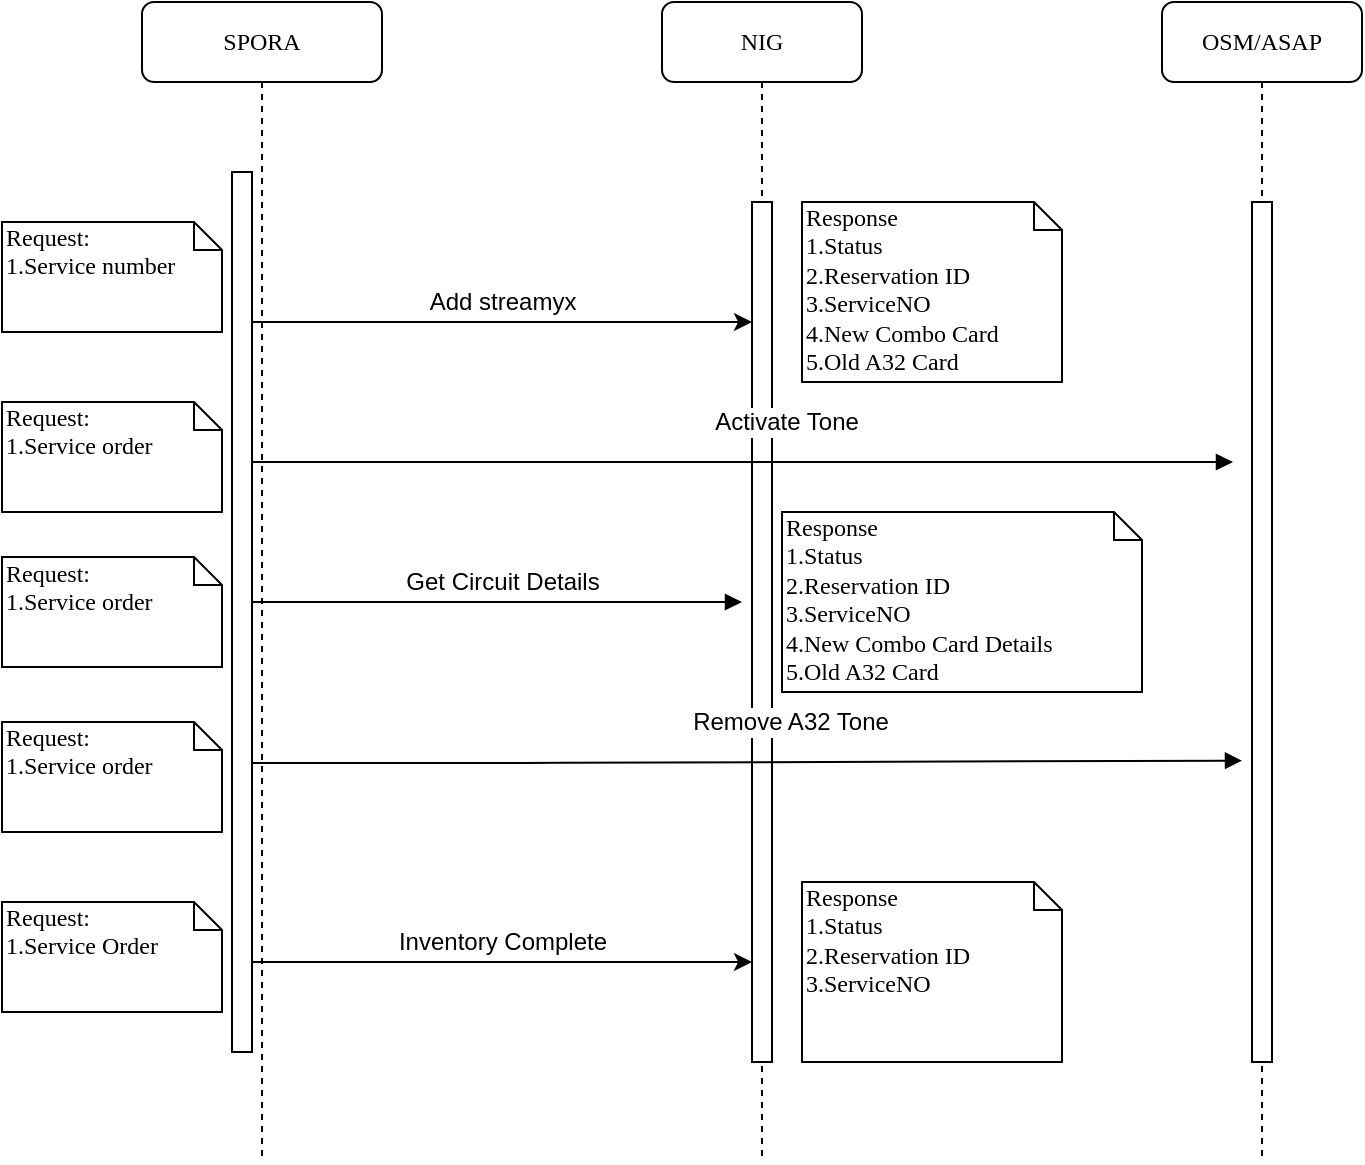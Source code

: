 <mxfile version="15.7.0" type="github">
  <diagram name="Page-1" id="13e1069c-82ec-6db2-03f1-153e76fe0fe0">
    <mxGraphModel dx="2062" dy="794" grid="1" gridSize="10" guides="1" tooltips="1" connect="1" arrows="1" fold="1" page="1" pageScale="1" pageWidth="1100" pageHeight="850" background="none" math="0" shadow="0">
      <root>
        <mxCell id="0" />
        <mxCell id="1" parent="0" />
        <mxCell id="7baba1c4bc27f4b0-2" value="NIG" style="shape=umlLifeline;perimeter=lifelinePerimeter;whiteSpace=wrap;html=1;container=1;collapsible=0;recursiveResize=0;outlineConnect=0;rounded=1;shadow=0;comic=0;labelBackgroundColor=none;strokeWidth=1;fontFamily=Verdana;fontSize=12;align=center;" parent="1" vertex="1">
          <mxGeometry x="510" y="80" width="100" height="580" as="geometry" />
        </mxCell>
        <mxCell id="7baba1c4bc27f4b0-10" value="" style="html=1;points=[];perimeter=orthogonalPerimeter;rounded=0;shadow=0;comic=0;labelBackgroundColor=none;strokeWidth=1;fontFamily=Verdana;fontSize=12;align=center;" parent="7baba1c4bc27f4b0-2" vertex="1">
          <mxGeometry x="45" y="100" width="10" height="430" as="geometry" />
        </mxCell>
        <mxCell id="_iOlRguKoxTa1Bor_IQQ-11" value="" style="html=1;verticalAlign=bottom;endArrow=block;labelBackgroundColor=none;fontFamily=Verdana;fontSize=12;" edge="1" parent="7baba1c4bc27f4b0-2">
          <mxGeometry relative="1" as="geometry">
            <mxPoint x="-205" y="230" as="sourcePoint" />
            <mxPoint x="285.5" y="230" as="targetPoint" />
            <Array as="points">
              <mxPoint x="-44.5" y="230" />
            </Array>
          </mxGeometry>
        </mxCell>
        <mxCell id="_iOlRguKoxTa1Bor_IQQ-12" value="Activate Tone" style="edgeLabel;html=1;align=center;verticalAlign=middle;resizable=0;points=[];fontSize=12;" vertex="1" connectable="0" parent="_iOlRguKoxTa1Bor_IQQ-11">
          <mxGeometry x="0.151" y="-2" relative="1" as="geometry">
            <mxPoint x="-16" y="-22" as="offset" />
          </mxGeometry>
        </mxCell>
        <mxCell id="_iOlRguKoxTa1Bor_IQQ-20" value="" style="html=1;verticalAlign=bottom;endArrow=block;labelBackgroundColor=none;fontFamily=Verdana;fontSize=12;" edge="1" parent="7baba1c4bc27f4b0-2">
          <mxGeometry relative="1" as="geometry">
            <mxPoint x="-205" y="300" as="sourcePoint" />
            <mxPoint x="40" y="300" as="targetPoint" />
            <Array as="points">
              <mxPoint x="-44.5" y="300" />
            </Array>
          </mxGeometry>
        </mxCell>
        <mxCell id="_iOlRguKoxTa1Bor_IQQ-21" value="Get Circuit Details" style="edgeLabel;html=1;align=center;verticalAlign=middle;resizable=0;points=[];fontSize=12;" vertex="1" connectable="0" parent="_iOlRguKoxTa1Bor_IQQ-20">
          <mxGeometry x="0.151" y="-2" relative="1" as="geometry">
            <mxPoint x="-16" y="-12" as="offset" />
          </mxGeometry>
        </mxCell>
        <mxCell id="_iOlRguKoxTa1Bor_IQQ-9" value="" style="html=1;verticalAlign=bottom;endArrow=block;labelBackgroundColor=none;fontFamily=Verdana;fontSize=12;entryX=-0.5;entryY=0.602;entryDx=0;entryDy=0;entryPerimeter=0;" edge="1" parent="7baba1c4bc27f4b0-2">
          <mxGeometry relative="1" as="geometry">
            <mxPoint x="-205" y="380.46" as="sourcePoint" />
            <mxPoint x="290" y="379.32" as="targetPoint" />
            <Array as="points">
              <mxPoint x="-60" y="380.46" />
            </Array>
          </mxGeometry>
        </mxCell>
        <mxCell id="_iOlRguKoxTa1Bor_IQQ-10" value="Remove A32 Tone" style="edgeLabel;html=1;align=center;verticalAlign=middle;resizable=0;points=[];fontSize=12;" vertex="1" connectable="0" parent="_iOlRguKoxTa1Bor_IQQ-9">
          <mxGeometry x="0.151" y="-2" relative="1" as="geometry">
            <mxPoint x="-16" y="-22" as="offset" />
          </mxGeometry>
        </mxCell>
        <mxCell id="7baba1c4bc27f4b0-8" value="SPORA" style="shape=umlLifeline;perimeter=lifelinePerimeter;whiteSpace=wrap;html=1;container=1;collapsible=0;recursiveResize=0;outlineConnect=0;rounded=1;shadow=0;comic=0;labelBackgroundColor=none;strokeWidth=1;fontFamily=Verdana;fontSize=12;align=center;" parent="1" vertex="1">
          <mxGeometry x="250" y="80" width="120" height="580" as="geometry" />
        </mxCell>
        <mxCell id="7baba1c4bc27f4b0-9" value="" style="html=1;points=[];perimeter=orthogonalPerimeter;rounded=0;shadow=0;comic=0;labelBackgroundColor=none;strokeWidth=1;fontFamily=Verdana;fontSize=12;align=center;" parent="7baba1c4bc27f4b0-8" vertex="1">
          <mxGeometry x="45" y="85" width="10" height="440" as="geometry" />
        </mxCell>
        <mxCell id="_iOlRguKoxTa1Bor_IQQ-22" value="Request:&lt;br&gt;1.Service order" style="shape=note;whiteSpace=wrap;html=1;size=14;verticalAlign=top;align=left;spacingTop=-6;rounded=0;shadow=0;comic=0;labelBackgroundColor=none;strokeWidth=1;fontFamily=Verdana;fontSize=12" vertex="1" parent="7baba1c4bc27f4b0-8">
          <mxGeometry x="-70" y="200" width="110" height="55" as="geometry" />
        </mxCell>
        <mxCell id="_iOlRguKoxTa1Bor_IQQ-23" value="Request:&lt;br&gt;1.Service order" style="shape=note;whiteSpace=wrap;html=1;size=14;verticalAlign=top;align=left;spacingTop=-6;rounded=0;shadow=0;comic=0;labelBackgroundColor=none;strokeWidth=1;fontFamily=Verdana;fontSize=12" vertex="1" parent="7baba1c4bc27f4b0-8">
          <mxGeometry x="-70" y="277.5" width="110" height="55" as="geometry" />
        </mxCell>
        <mxCell id="_iOlRguKoxTa1Bor_IQQ-25" value="Request:&lt;br&gt;1.Service order" style="shape=note;whiteSpace=wrap;html=1;size=14;verticalAlign=top;align=left;spacingTop=-6;rounded=0;shadow=0;comic=0;labelBackgroundColor=none;strokeWidth=1;fontFamily=Verdana;fontSize=12" vertex="1" parent="7baba1c4bc27f4b0-8">
          <mxGeometry x="-70" y="360" width="110" height="55" as="geometry" />
        </mxCell>
        <mxCell id="_iOlRguKoxTa1Bor_IQQ-5" value="" style="endArrow=classic;html=1;rounded=0;" edge="1" parent="1" source="7baba1c4bc27f4b0-9" target="7baba1c4bc27f4b0-10">
          <mxGeometry width="50" height="50" relative="1" as="geometry">
            <mxPoint x="320" y="300" as="sourcePoint" />
            <mxPoint x="330" y="250" as="targetPoint" />
            <Array as="points">
              <mxPoint x="400" y="240" />
              <mxPoint x="520" y="240" />
            </Array>
          </mxGeometry>
        </mxCell>
        <mxCell id="_iOlRguKoxTa1Bor_IQQ-7" value="Add streamyx" style="edgeLabel;html=1;align=center;verticalAlign=middle;resizable=0;points=[];fontSize=12;" vertex="1" connectable="0" parent="_iOlRguKoxTa1Bor_IQQ-5">
          <mxGeometry x="0.096" y="3" relative="1" as="geometry">
            <mxPoint x="-12" y="-7" as="offset" />
          </mxGeometry>
        </mxCell>
        <mxCell id="7baba1c4bc27f4b0-41" value="Response&lt;br&gt;1.Status&lt;br&gt;2.Reservation ID&lt;br&gt;3.ServiceNO&lt;br&gt;4.New Combo Card&lt;br&gt;5.Old A32 Card" style="shape=note;whiteSpace=wrap;html=1;size=14;verticalAlign=top;align=left;spacingTop=-6;rounded=0;shadow=0;comic=0;labelBackgroundColor=none;strokeWidth=1;fontFamily=Verdana;fontSize=12" parent="1" vertex="1">
          <mxGeometry x="580" y="180" width="130" height="90" as="geometry" />
        </mxCell>
        <mxCell id="7baba1c4bc27f4b0-40" value="Request:&lt;br&gt;1.Service number&lt;br&gt;" style="shape=note;whiteSpace=wrap;html=1;size=14;verticalAlign=top;align=left;spacingTop=-6;rounded=0;shadow=0;comic=0;labelBackgroundColor=none;strokeWidth=1;fontFamily=Verdana;fontSize=12" parent="1" vertex="1">
          <mxGeometry x="180" y="190" width="110" height="55" as="geometry" />
        </mxCell>
        <mxCell id="_iOlRguKoxTa1Bor_IQQ-13" value="OSM/ASAP" style="shape=umlLifeline;perimeter=lifelinePerimeter;whiteSpace=wrap;html=1;container=1;collapsible=0;recursiveResize=0;outlineConnect=0;rounded=1;shadow=0;comic=0;labelBackgroundColor=none;strokeWidth=1;fontFamily=Verdana;fontSize=12;align=center;" vertex="1" parent="1">
          <mxGeometry x="760" y="80" width="100" height="580" as="geometry" />
        </mxCell>
        <mxCell id="_iOlRguKoxTa1Bor_IQQ-14" value="" style="html=1;points=[];perimeter=orthogonalPerimeter;rounded=0;shadow=0;comic=0;labelBackgroundColor=none;strokeWidth=1;fontFamily=Verdana;fontSize=12;align=center;" vertex="1" parent="_iOlRguKoxTa1Bor_IQQ-13">
          <mxGeometry x="45" y="100" width="10" height="430" as="geometry" />
        </mxCell>
        <mxCell id="_iOlRguKoxTa1Bor_IQQ-16" value="" style="endArrow=classic;html=1;rounded=0;" edge="1" parent="1">
          <mxGeometry width="50" height="50" relative="1" as="geometry">
            <mxPoint x="305" y="560" as="sourcePoint" />
            <mxPoint x="555" y="560" as="targetPoint" />
            <Array as="points">
              <mxPoint x="400" y="560" />
              <mxPoint x="465" y="560" />
              <mxPoint x="520" y="560" />
            </Array>
          </mxGeometry>
        </mxCell>
        <mxCell id="_iOlRguKoxTa1Bor_IQQ-17" value="Inventory Complete" style="edgeLabel;html=1;align=center;verticalAlign=middle;resizable=0;points=[];fontSize=12;" vertex="1" connectable="0" parent="_iOlRguKoxTa1Bor_IQQ-16">
          <mxGeometry x="0.096" y="3" relative="1" as="geometry">
            <mxPoint x="-12" y="-7" as="offset" />
          </mxGeometry>
        </mxCell>
        <mxCell id="_iOlRguKoxTa1Bor_IQQ-24" value="Request:&lt;br&gt;1.Service Order" style="shape=note;whiteSpace=wrap;html=1;size=14;verticalAlign=top;align=left;spacingTop=-6;rounded=0;shadow=0;comic=0;labelBackgroundColor=none;strokeWidth=1;fontFamily=Verdana;fontSize=12" vertex="1" parent="1">
          <mxGeometry x="180" y="530" width="110" height="55" as="geometry" />
        </mxCell>
        <mxCell id="_iOlRguKoxTa1Bor_IQQ-26" value="Response&lt;br&gt;1.Status&lt;br&gt;2.Reservation ID&lt;br&gt;3.ServiceNO&lt;br&gt;4.New Combo Card Details&lt;br&gt;5.Old A32 Card" style="shape=note;whiteSpace=wrap;html=1;size=14;verticalAlign=top;align=left;spacingTop=-6;rounded=0;shadow=0;comic=0;labelBackgroundColor=none;strokeWidth=1;fontFamily=Verdana;fontSize=12" vertex="1" parent="1">
          <mxGeometry x="570" y="335" width="180" height="90" as="geometry" />
        </mxCell>
        <mxCell id="_iOlRguKoxTa1Bor_IQQ-27" value="Response&lt;br&gt;1.Status&lt;br&gt;2.Reservation ID&lt;br&gt;3.ServiceNO" style="shape=note;whiteSpace=wrap;html=1;size=14;verticalAlign=top;align=left;spacingTop=-6;rounded=0;shadow=0;comic=0;labelBackgroundColor=none;strokeWidth=1;fontFamily=Verdana;fontSize=12" vertex="1" parent="1">
          <mxGeometry x="580" y="520" width="130" height="90" as="geometry" />
        </mxCell>
      </root>
    </mxGraphModel>
  </diagram>
</mxfile>
